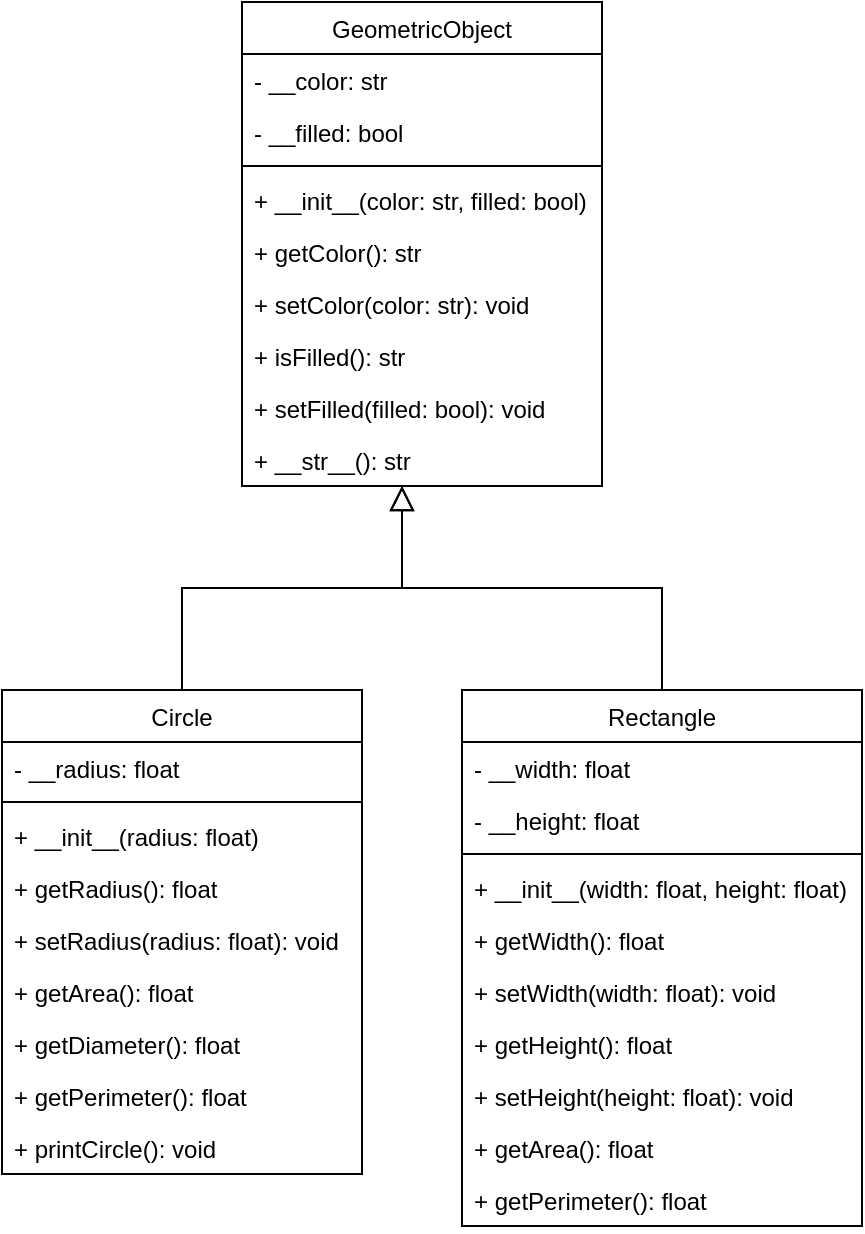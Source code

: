 <mxfile version="26.1.0" pages="3">
  <diagram id="C5RBs43oDa-KdzZeNtuy" name="Q1">
    <mxGraphModel dx="1017" dy="1379" grid="1" gridSize="10" guides="1" tooltips="1" connect="1" arrows="1" fold="1" page="1" pageScale="1" pageWidth="827" pageHeight="1169" math="0" shadow="0">
      <root>
        <mxCell id="WIyWlLk6GJQsqaUBKTNV-0" />
        <mxCell id="WIyWlLk6GJQsqaUBKTNV-1" parent="WIyWlLk6GJQsqaUBKTNV-0" />
        <mxCell id="zkfFHV4jXpPFQw0GAbJ--0" value="GeometricObject" style="swimlane;fontStyle=0;align=center;verticalAlign=top;childLayout=stackLayout;horizontal=1;startSize=26;horizontalStack=0;resizeParent=1;resizeLast=0;collapsible=1;marginBottom=0;rounded=0;shadow=0;strokeWidth=1;" parent="WIyWlLk6GJQsqaUBKTNV-1" vertex="1">
          <mxGeometry x="120" width="180" height="242" as="geometry">
            <mxRectangle x="230" y="140" width="160" height="26" as="alternateBounds" />
          </mxGeometry>
        </mxCell>
        <mxCell id="zkfFHV4jXpPFQw0GAbJ--1" value="- __color: str" style="text;align=left;verticalAlign=top;spacingLeft=4;spacingRight=4;overflow=hidden;rotatable=0;points=[[0,0.5],[1,0.5]];portConstraint=eastwest;" parent="zkfFHV4jXpPFQw0GAbJ--0" vertex="1">
          <mxGeometry y="26" width="180" height="26" as="geometry" />
        </mxCell>
        <mxCell id="zkfFHV4jXpPFQw0GAbJ--2" value="- __filled: bool" style="text;align=left;verticalAlign=top;spacingLeft=4;spacingRight=4;overflow=hidden;rotatable=0;points=[[0,0.5],[1,0.5]];portConstraint=eastwest;rounded=0;shadow=0;html=0;" parent="zkfFHV4jXpPFQw0GAbJ--0" vertex="1">
          <mxGeometry y="52" width="180" height="26" as="geometry" />
        </mxCell>
        <mxCell id="zkfFHV4jXpPFQw0GAbJ--4" value="" style="line;html=1;strokeWidth=1;align=left;verticalAlign=middle;spacingTop=-1;spacingLeft=3;spacingRight=3;rotatable=0;labelPosition=right;points=[];portConstraint=eastwest;" parent="zkfFHV4jXpPFQw0GAbJ--0" vertex="1">
          <mxGeometry y="78" width="180" height="8" as="geometry" />
        </mxCell>
        <mxCell id="zkfFHV4jXpPFQw0GAbJ--5" value="+ __init__(color: str, filled: bool)" style="text;align=left;verticalAlign=top;spacingLeft=4;spacingRight=4;overflow=hidden;rotatable=0;points=[[0,0.5],[1,0.5]];portConstraint=eastwest;" parent="zkfFHV4jXpPFQw0GAbJ--0" vertex="1">
          <mxGeometry y="86" width="180" height="26" as="geometry" />
        </mxCell>
        <mxCell id="Kl3JrEDzoz4abSpUZdc5-0" value="+ getColor(): str" style="text;align=left;verticalAlign=top;spacingLeft=4;spacingRight=4;overflow=hidden;rotatable=0;points=[[0,0.5],[1,0.5]];portConstraint=eastwest;" vertex="1" parent="zkfFHV4jXpPFQw0GAbJ--0">
          <mxGeometry y="112" width="180" height="26" as="geometry" />
        </mxCell>
        <mxCell id="Kl3JrEDzoz4abSpUZdc5-2" value="+ setColor(color: str): void" style="text;align=left;verticalAlign=top;spacingLeft=4;spacingRight=4;overflow=hidden;rotatable=0;points=[[0,0.5],[1,0.5]];portConstraint=eastwest;" vertex="1" parent="zkfFHV4jXpPFQw0GAbJ--0">
          <mxGeometry y="138" width="180" height="26" as="geometry" />
        </mxCell>
        <mxCell id="Kl3JrEDzoz4abSpUZdc5-3" value="+ isFilled(): str" style="text;align=left;verticalAlign=top;spacingLeft=4;spacingRight=4;overflow=hidden;rotatable=0;points=[[0,0.5],[1,0.5]];portConstraint=eastwest;" vertex="1" parent="zkfFHV4jXpPFQw0GAbJ--0">
          <mxGeometry y="164" width="180" height="26" as="geometry" />
        </mxCell>
        <mxCell id="Kl3JrEDzoz4abSpUZdc5-4" value="+ setFilled(filled: bool): void" style="text;align=left;verticalAlign=top;spacingLeft=4;spacingRight=4;overflow=hidden;rotatable=0;points=[[0,0.5],[1,0.5]];portConstraint=eastwest;" vertex="1" parent="zkfFHV4jXpPFQw0GAbJ--0">
          <mxGeometry y="190" width="180" height="26" as="geometry" />
        </mxCell>
        <mxCell id="Kl3JrEDzoz4abSpUZdc5-5" value="+ __str__(): str" style="text;align=left;verticalAlign=top;spacingLeft=4;spacingRight=4;overflow=hidden;rotatable=0;points=[[0,0.5],[1,0.5]];portConstraint=eastwest;" vertex="1" parent="zkfFHV4jXpPFQw0GAbJ--0">
          <mxGeometry y="216" width="180" height="26" as="geometry" />
        </mxCell>
        <mxCell id="zkfFHV4jXpPFQw0GAbJ--6" value="Circle" style="swimlane;fontStyle=0;align=center;verticalAlign=top;childLayout=stackLayout;horizontal=1;startSize=26;horizontalStack=0;resizeParent=1;resizeLast=0;collapsible=1;marginBottom=0;rounded=0;shadow=0;strokeWidth=1;" parent="WIyWlLk6GJQsqaUBKTNV-1" vertex="1">
          <mxGeometry y="344" width="180" height="242" as="geometry">
            <mxRectangle x="130" y="380" width="160" height="26" as="alternateBounds" />
          </mxGeometry>
        </mxCell>
        <mxCell id="zkfFHV4jXpPFQw0GAbJ--7" value="- __radius: float" style="text;align=left;verticalAlign=top;spacingLeft=4;spacingRight=4;overflow=hidden;rotatable=0;points=[[0,0.5],[1,0.5]];portConstraint=eastwest;" parent="zkfFHV4jXpPFQw0GAbJ--6" vertex="1">
          <mxGeometry y="26" width="180" height="26" as="geometry" />
        </mxCell>
        <mxCell id="zkfFHV4jXpPFQw0GAbJ--9" value="" style="line;html=1;strokeWidth=1;align=left;verticalAlign=middle;spacingTop=-1;spacingLeft=3;spacingRight=3;rotatable=0;labelPosition=right;points=[];portConstraint=eastwest;" parent="zkfFHV4jXpPFQw0GAbJ--6" vertex="1">
          <mxGeometry y="52" width="180" height="8" as="geometry" />
        </mxCell>
        <mxCell id="zkfFHV4jXpPFQw0GAbJ--11" value="+ __init__(radius: float)" style="text;align=left;verticalAlign=top;spacingLeft=4;spacingRight=4;overflow=hidden;rotatable=0;points=[[0,0.5],[1,0.5]];portConstraint=eastwest;" parent="zkfFHV4jXpPFQw0GAbJ--6" vertex="1">
          <mxGeometry y="60" width="180" height="26" as="geometry" />
        </mxCell>
        <mxCell id="Kl3JrEDzoz4abSpUZdc5-7" value="+ getRadius(): float" style="text;align=left;verticalAlign=top;spacingLeft=4;spacingRight=4;overflow=hidden;rotatable=0;points=[[0,0.5],[1,0.5]];portConstraint=eastwest;" vertex="1" parent="zkfFHV4jXpPFQw0GAbJ--6">
          <mxGeometry y="86" width="180" height="26" as="geometry" />
        </mxCell>
        <mxCell id="Kl3JrEDzoz4abSpUZdc5-8" value="+ setRadius(radius: float): void" style="text;align=left;verticalAlign=top;spacingLeft=4;spacingRight=4;overflow=hidden;rotatable=0;points=[[0,0.5],[1,0.5]];portConstraint=eastwest;" vertex="1" parent="zkfFHV4jXpPFQw0GAbJ--6">
          <mxGeometry y="112" width="180" height="26" as="geometry" />
        </mxCell>
        <mxCell id="Kl3JrEDzoz4abSpUZdc5-13" value="+ getArea(): float" style="text;align=left;verticalAlign=top;spacingLeft=4;spacingRight=4;overflow=hidden;rotatable=0;points=[[0,0.5],[1,0.5]];portConstraint=eastwest;" vertex="1" parent="zkfFHV4jXpPFQw0GAbJ--6">
          <mxGeometry y="138" width="180" height="26" as="geometry" />
        </mxCell>
        <mxCell id="Kl3JrEDzoz4abSpUZdc5-14" value="+ getDiameter(): float" style="text;align=left;verticalAlign=top;spacingLeft=4;spacingRight=4;overflow=hidden;rotatable=0;points=[[0,0.5],[1,0.5]];portConstraint=eastwest;" vertex="1" parent="zkfFHV4jXpPFQw0GAbJ--6">
          <mxGeometry y="164" width="180" height="26" as="geometry" />
        </mxCell>
        <mxCell id="Kl3JrEDzoz4abSpUZdc5-15" value="+ getPerimeter(): float" style="text;align=left;verticalAlign=top;spacingLeft=4;spacingRight=4;overflow=hidden;rotatable=0;points=[[0,0.5],[1,0.5]];portConstraint=eastwest;" vertex="1" parent="zkfFHV4jXpPFQw0GAbJ--6">
          <mxGeometry y="190" width="180" height="26" as="geometry" />
        </mxCell>
        <mxCell id="Kl3JrEDzoz4abSpUZdc5-16" value="+ printCircle(): void" style="text;align=left;verticalAlign=top;spacingLeft=4;spacingRight=4;overflow=hidden;rotatable=0;points=[[0,0.5],[1,0.5]];portConstraint=eastwest;" vertex="1" parent="zkfFHV4jXpPFQw0GAbJ--6">
          <mxGeometry y="216" width="180" height="26" as="geometry" />
        </mxCell>
        <mxCell id="zkfFHV4jXpPFQw0GAbJ--12" value="" style="endArrow=block;endSize=10;endFill=0;shadow=0;strokeWidth=1;rounded=0;curved=0;edgeStyle=elbowEdgeStyle;elbow=vertical;" parent="WIyWlLk6GJQsqaUBKTNV-1" source="zkfFHV4jXpPFQw0GAbJ--6" edge="1">
          <mxGeometry width="160" relative="1" as="geometry">
            <mxPoint x="100" y="187" as="sourcePoint" />
            <mxPoint x="200" y="242" as="targetPoint" />
          </mxGeometry>
        </mxCell>
        <mxCell id="zkfFHV4jXpPFQw0GAbJ--13" value="Rectangle" style="swimlane;fontStyle=0;align=center;verticalAlign=top;childLayout=stackLayout;horizontal=1;startSize=26;horizontalStack=0;resizeParent=1;resizeLast=0;collapsible=1;marginBottom=0;rounded=0;shadow=0;strokeWidth=1;" parent="WIyWlLk6GJQsqaUBKTNV-1" vertex="1">
          <mxGeometry x="230" y="344" width="200" height="268" as="geometry">
            <mxRectangle x="340" y="380" width="170" height="26" as="alternateBounds" />
          </mxGeometry>
        </mxCell>
        <mxCell id="zkfFHV4jXpPFQw0GAbJ--14" value="- __width: float" style="text;align=left;verticalAlign=top;spacingLeft=4;spacingRight=4;overflow=hidden;rotatable=0;points=[[0,0.5],[1,0.5]];portConstraint=eastwest;" parent="zkfFHV4jXpPFQw0GAbJ--13" vertex="1">
          <mxGeometry y="26" width="200" height="26" as="geometry" />
        </mxCell>
        <mxCell id="Kl3JrEDzoz4abSpUZdc5-6" value="- __height: float" style="text;align=left;verticalAlign=top;spacingLeft=4;spacingRight=4;overflow=hidden;rotatable=0;points=[[0,0.5],[1,0.5]];portConstraint=eastwest;" vertex="1" parent="zkfFHV4jXpPFQw0GAbJ--13">
          <mxGeometry y="52" width="200" height="26" as="geometry" />
        </mxCell>
        <mxCell id="zkfFHV4jXpPFQw0GAbJ--15" value="" style="line;html=1;strokeWidth=1;align=left;verticalAlign=middle;spacingTop=-1;spacingLeft=3;spacingRight=3;rotatable=0;labelPosition=right;points=[];portConstraint=eastwest;" parent="zkfFHV4jXpPFQw0GAbJ--13" vertex="1">
          <mxGeometry y="78" width="200" height="8" as="geometry" />
        </mxCell>
        <mxCell id="Kl3JrEDzoz4abSpUZdc5-17" value="+ __init__(width: float, height: float)" style="text;align=left;verticalAlign=top;spacingLeft=4;spacingRight=4;overflow=hidden;rotatable=0;points=[[0,0.5],[1,0.5]];portConstraint=eastwest;" vertex="1" parent="zkfFHV4jXpPFQw0GAbJ--13">
          <mxGeometry y="86" width="200" height="26" as="geometry" />
        </mxCell>
        <mxCell id="Kl3JrEDzoz4abSpUZdc5-27" value="+ getWidth(): float" style="text;align=left;verticalAlign=top;spacingLeft=4;spacingRight=4;overflow=hidden;rotatable=0;points=[[0,0.5],[1,0.5]];portConstraint=eastwest;" vertex="1" parent="zkfFHV4jXpPFQw0GAbJ--13">
          <mxGeometry y="112" width="200" height="26" as="geometry" />
        </mxCell>
        <mxCell id="Kl3JrEDzoz4abSpUZdc5-26" value="+ setWidth(width: float): void" style="text;align=left;verticalAlign=top;spacingLeft=4;spacingRight=4;overflow=hidden;rotatable=0;points=[[0,0.5],[1,0.5]];portConstraint=eastwest;" vertex="1" parent="zkfFHV4jXpPFQw0GAbJ--13">
          <mxGeometry y="138" width="200" height="26" as="geometry" />
        </mxCell>
        <mxCell id="Kl3JrEDzoz4abSpUZdc5-25" value="+ getHeight(): float" style="text;align=left;verticalAlign=top;spacingLeft=4;spacingRight=4;overflow=hidden;rotatable=0;points=[[0,0.5],[1,0.5]];portConstraint=eastwest;" vertex="1" parent="zkfFHV4jXpPFQw0GAbJ--13">
          <mxGeometry y="164" width="200" height="26" as="geometry" />
        </mxCell>
        <mxCell id="Kl3JrEDzoz4abSpUZdc5-24" value="+ setHeight(height: float): void" style="text;align=left;verticalAlign=top;spacingLeft=4;spacingRight=4;overflow=hidden;rotatable=0;points=[[0,0.5],[1,0.5]];portConstraint=eastwest;" vertex="1" parent="zkfFHV4jXpPFQw0GAbJ--13">
          <mxGeometry y="190" width="200" height="26" as="geometry" />
        </mxCell>
        <mxCell id="Kl3JrEDzoz4abSpUZdc5-23" value="+ getArea(): float" style="text;align=left;verticalAlign=top;spacingLeft=4;spacingRight=4;overflow=hidden;rotatable=0;points=[[0,0.5],[1,0.5]];portConstraint=eastwest;" vertex="1" parent="zkfFHV4jXpPFQw0GAbJ--13">
          <mxGeometry y="216" width="200" height="26" as="geometry" />
        </mxCell>
        <mxCell id="Kl3JrEDzoz4abSpUZdc5-22" value="+ getPerimeter(): float" style="text;align=left;verticalAlign=top;spacingLeft=4;spacingRight=4;overflow=hidden;rotatable=0;points=[[0,0.5],[1,0.5]];portConstraint=eastwest;" vertex="1" parent="zkfFHV4jXpPFQw0GAbJ--13">
          <mxGeometry y="242" width="200" height="26" as="geometry" />
        </mxCell>
        <mxCell id="zkfFHV4jXpPFQw0GAbJ--16" value="" style="endArrow=block;endSize=10;endFill=0;shadow=0;strokeWidth=1;rounded=0;curved=0;edgeStyle=elbowEdgeStyle;elbow=vertical;" parent="WIyWlLk6GJQsqaUBKTNV-1" source="zkfFHV4jXpPFQw0GAbJ--13" edge="1">
          <mxGeometry width="160" relative="1" as="geometry">
            <mxPoint x="110" y="357" as="sourcePoint" />
            <mxPoint x="200" y="242" as="targetPoint" />
          </mxGeometry>
        </mxCell>
      </root>
    </mxGraphModel>
  </diagram>
  <diagram name="Q2" id="-Fi8AN47Ip9jMEpi0cu9">
    <mxGraphModel dx="491" dy="666" grid="1" gridSize="10" guides="1" tooltips="1" connect="1" arrows="1" fold="1" page="1" pageScale="1" pageWidth="827" pageHeight="1169" math="0" shadow="0">
      <root>
        <mxCell id="yqd3-34KsXrBuHn0r26h-0" />
        <mxCell id="yqd3-34KsXrBuHn0r26h-1" parent="yqd3-34KsXrBuHn0r26h-0" />
        <mxCell id="bsCYRvxs1vrQFmv1n8R3-0" value="Client" style="rounded=0;whiteSpace=wrap;html=1;" vertex="1" parent="yqd3-34KsXrBuHn0r26h-1">
          <mxGeometry x="160" width="120" height="40" as="geometry" />
        </mxCell>
        <mxCell id="bsCYRvxs1vrQFmv1n8R3-1" value="EventManager" style="rounded=0;whiteSpace=wrap;html=1;" vertex="1" parent="yqd3-34KsXrBuHn0r26h-1">
          <mxGeometry x="160" y="80" width="120" height="40" as="geometry" />
        </mxCell>
        <mxCell id="bsCYRvxs1vrQFmv1n8R3-2" value="Hotelier" style="rounded=0;whiteSpace=wrap;html=1;" vertex="1" parent="yqd3-34KsXrBuHn0r26h-1">
          <mxGeometry y="80" width="120" height="40" as="geometry" />
        </mxCell>
        <mxCell id="bsCYRvxs1vrQFmv1n8R3-3" value="Florist" style="rounded=0;whiteSpace=wrap;html=1;" vertex="1" parent="yqd3-34KsXrBuHn0r26h-1">
          <mxGeometry x="80" y="160" width="120" height="40" as="geometry" />
        </mxCell>
        <mxCell id="bsCYRvxs1vrQFmv1n8R3-4" value="Caterer" style="rounded=0;whiteSpace=wrap;html=1;" vertex="1" parent="yqd3-34KsXrBuHn0r26h-1">
          <mxGeometry x="240" y="160" width="120" height="40" as="geometry" />
        </mxCell>
        <mxCell id="bsCYRvxs1vrQFmv1n8R3-5" value="Musician" style="rounded=0;whiteSpace=wrap;html=1;" vertex="1" parent="yqd3-34KsXrBuHn0r26h-1">
          <mxGeometry x="320" y="80" width="120" height="40" as="geometry" />
        </mxCell>
        <mxCell id="bsCYRvxs1vrQFmv1n8R3-6" value="" style="endArrow=open;html=1;rounded=0;dashed=1;endFill=0;entryX=0.5;entryY=1;entryDx=0;entryDy=0;exitX=0.5;exitY=0;exitDx=0;exitDy=0;" edge="1" parent="yqd3-34KsXrBuHn0r26h-1" source="bsCYRvxs1vrQFmv1n8R3-1" target="bsCYRvxs1vrQFmv1n8R3-0">
          <mxGeometry width="50" height="50" relative="1" as="geometry">
            <mxPoint x="180" y="190" as="sourcePoint" />
            <mxPoint x="230" y="140" as="targetPoint" />
          </mxGeometry>
        </mxCell>
        <mxCell id="bsCYRvxs1vrQFmv1n8R3-7" value="" style="endArrow=open;html=1;rounded=0;endFill=0;exitX=1;exitY=0.5;exitDx=0;exitDy=0;entryX=0;entryY=0.5;entryDx=0;entryDy=0;" edge="1" parent="yqd3-34KsXrBuHn0r26h-1" source="bsCYRvxs1vrQFmv1n8R3-1" target="bsCYRvxs1vrQFmv1n8R3-5">
          <mxGeometry width="50" height="50" relative="1" as="geometry">
            <mxPoint x="180" y="190" as="sourcePoint" />
            <mxPoint x="230" y="140" as="targetPoint" />
          </mxGeometry>
        </mxCell>
        <mxCell id="bsCYRvxs1vrQFmv1n8R3-9" value="" style="endArrow=open;html=1;rounded=0;endFill=0;exitX=0.75;exitY=1;exitDx=0;exitDy=0;entryX=0.5;entryY=0;entryDx=0;entryDy=0;" edge="1" parent="yqd3-34KsXrBuHn0r26h-1" source="bsCYRvxs1vrQFmv1n8R3-1" target="bsCYRvxs1vrQFmv1n8R3-4">
          <mxGeometry width="50" height="50" relative="1" as="geometry">
            <mxPoint x="290" y="110" as="sourcePoint" />
            <mxPoint x="330" y="110" as="targetPoint" />
          </mxGeometry>
        </mxCell>
        <mxCell id="bsCYRvxs1vrQFmv1n8R3-10" value="" style="endArrow=open;html=1;rounded=0;endFill=0;exitX=0.25;exitY=1;exitDx=0;exitDy=0;entryX=0.5;entryY=0;entryDx=0;entryDy=0;" edge="1" parent="yqd3-34KsXrBuHn0r26h-1" source="bsCYRvxs1vrQFmv1n8R3-1" target="bsCYRvxs1vrQFmv1n8R3-3">
          <mxGeometry width="50" height="50" relative="1" as="geometry">
            <mxPoint x="300" y="120" as="sourcePoint" />
            <mxPoint x="340" y="120" as="targetPoint" />
          </mxGeometry>
        </mxCell>
        <mxCell id="bsCYRvxs1vrQFmv1n8R3-11" value="" style="endArrow=open;html=1;rounded=0;endFill=0;exitX=0;exitY=0.5;exitDx=0;exitDy=0;entryX=1;entryY=0.5;entryDx=0;entryDy=0;" edge="1" parent="yqd3-34KsXrBuHn0r26h-1" source="bsCYRvxs1vrQFmv1n8R3-1" target="bsCYRvxs1vrQFmv1n8R3-2">
          <mxGeometry width="50" height="50" relative="1" as="geometry">
            <mxPoint x="200" y="130" as="sourcePoint" />
            <mxPoint x="150" y="170" as="targetPoint" />
          </mxGeometry>
        </mxCell>
      </root>
    </mxGraphModel>
  </diagram>
  <diagram name="Q3" id="ZqAIkKbS2Y_DjshFaYp_">
    <mxGraphModel dx="890" dy="1206" grid="1" gridSize="10" guides="1" tooltips="1" connect="1" arrows="1" fold="1" page="1" pageScale="1" pageWidth="1169" pageHeight="827" math="0" shadow="0">
      <root>
        <mxCell id="Ev6iGVmkK3YYcKwLbOBE-0" />
        <mxCell id="Ev6iGVmkK3YYcKwLbOBE-1" parent="Ev6iGVmkK3YYcKwLbOBE-0" />
        <mxCell id="Ev6iGVmkK3YYcKwLbOBE-2" value="Client" style="rounded=0;whiteSpace=wrap;html=1;" vertex="1" parent="Ev6iGVmkK3YYcKwLbOBE-1">
          <mxGeometry width="120" height="40" as="geometry" />
        </mxCell>
        <mxCell id="Ev6iGVmkK3YYcKwLbOBE-3" value="EventManager" style="rounded=0;whiteSpace=wrap;html=1;" vertex="1" parent="Ev6iGVmkK3YYcKwLbOBE-1">
          <mxGeometry x="160" width="120" height="40" as="geometry" />
        </mxCell>
        <mxCell id="Ev6iGVmkK3YYcKwLbOBE-4" value="Hotelier" style="rounded=0;whiteSpace=wrap;html=1;" vertex="1" parent="Ev6iGVmkK3YYcKwLbOBE-1">
          <mxGeometry x="320" width="120" height="40" as="geometry" />
        </mxCell>
        <mxCell id="Ev6iGVmkK3YYcKwLbOBE-5" value="Florist" style="rounded=0;whiteSpace=wrap;html=1;" vertex="1" parent="Ev6iGVmkK3YYcKwLbOBE-1">
          <mxGeometry x="480" width="120" height="40" as="geometry" />
        </mxCell>
        <mxCell id="Ev6iGVmkK3YYcKwLbOBE-6" value="Caterer" style="rounded=0;whiteSpace=wrap;html=1;" vertex="1" parent="Ev6iGVmkK3YYcKwLbOBE-1">
          <mxGeometry x="640" width="120" height="40" as="geometry" />
        </mxCell>
        <mxCell id="Ev6iGVmkK3YYcKwLbOBE-7" value="Musician" style="rounded=0;whiteSpace=wrap;html=1;" vertex="1" parent="Ev6iGVmkK3YYcKwLbOBE-1">
          <mxGeometry x="800" width="120" height="40" as="geometry" />
        </mxCell>
        <mxCell id="HU-tnhsHtpbTXPY-QrID-0" value="" style="endArrow=none;dashed=1;html=1;dashPattern=1 3;strokeWidth=2;rounded=0;entryX=0.5;entryY=1;entryDx=0;entryDy=0;" edge="1" parent="Ev6iGVmkK3YYcKwLbOBE-1" source="HU-tnhsHtpbTXPY-QrID-31" target="Ev6iGVmkK3YYcKwLbOBE-2">
          <mxGeometry width="50" height="50" relative="1" as="geometry">
            <mxPoint x="60" y="820" as="sourcePoint" />
            <mxPoint x="280" y="300" as="targetPoint" />
          </mxGeometry>
        </mxCell>
        <mxCell id="HU-tnhsHtpbTXPY-QrID-1" value="" style="endArrow=none;dashed=1;html=1;dashPattern=1 3;strokeWidth=2;rounded=0;entryX=0.5;entryY=1;entryDx=0;entryDy=0;" edge="1" parent="Ev6iGVmkK3YYcKwLbOBE-1" source="HU-tnhsHtpbTXPY-QrID-33">
          <mxGeometry width="50" height="50" relative="1" as="geometry">
            <mxPoint x="219.58" y="820" as="sourcePoint" />
            <mxPoint x="219.58" y="40" as="targetPoint" />
          </mxGeometry>
        </mxCell>
        <mxCell id="HU-tnhsHtpbTXPY-QrID-2" value="" style="endArrow=none;dashed=1;html=1;dashPattern=1 3;strokeWidth=2;rounded=0;entryX=0.5;entryY=1;entryDx=0;entryDy=0;" edge="1" parent="Ev6iGVmkK3YYcKwLbOBE-1" source="HU-tnhsHtpbTXPY-QrID-35">
          <mxGeometry width="50" height="50" relative="1" as="geometry">
            <mxPoint x="379.58" y="820" as="sourcePoint" />
            <mxPoint x="379.58" y="40" as="targetPoint" />
          </mxGeometry>
        </mxCell>
        <mxCell id="HU-tnhsHtpbTXPY-QrID-3" value="" style="endArrow=none;dashed=1;html=1;dashPattern=1 3;strokeWidth=2;rounded=0;entryX=0.5;entryY=1;entryDx=0;entryDy=0;" edge="1" parent="Ev6iGVmkK3YYcKwLbOBE-1">
          <mxGeometry width="50" height="50" relative="1" as="geometry">
            <mxPoint x="539.58" y="820" as="sourcePoint" />
            <mxPoint x="539.58" y="40" as="targetPoint" />
          </mxGeometry>
        </mxCell>
        <mxCell id="HU-tnhsHtpbTXPY-QrID-4" value="" style="endArrow=none;dashed=1;html=1;dashPattern=1 3;strokeWidth=2;rounded=0;entryX=0.5;entryY=1;entryDx=0;entryDy=0;" edge="1" parent="Ev6iGVmkK3YYcKwLbOBE-1" source="HU-tnhsHtpbTXPY-QrID-38">
          <mxGeometry width="50" height="50" relative="1" as="geometry">
            <mxPoint x="699.58" y="820" as="sourcePoint" />
            <mxPoint x="699.58" y="40" as="targetPoint" />
          </mxGeometry>
        </mxCell>
        <mxCell id="HU-tnhsHtpbTXPY-QrID-5" value="" style="endArrow=none;dashed=1;html=1;dashPattern=1 3;strokeWidth=2;rounded=0;entryX=0.5;entryY=1;entryDx=0;entryDy=0;" edge="1" parent="Ev6iGVmkK3YYcKwLbOBE-1">
          <mxGeometry width="50" height="50" relative="1" as="geometry">
            <mxPoint x="859.58" y="820" as="sourcePoint" />
            <mxPoint x="859.58" y="40" as="targetPoint" />
          </mxGeometry>
        </mxCell>
        <mxCell id="HU-tnhsHtpbTXPY-QrID-6" value="" style="endArrow=classic;html=1;rounded=0;" edge="1" parent="Ev6iGVmkK3YYcKwLbOBE-1">
          <mxGeometry width="50" height="50" relative="1" as="geometry">
            <mxPoint x="60" y="70" as="sourcePoint" />
            <mxPoint x="220" y="70" as="targetPoint" />
          </mxGeometry>
        </mxCell>
        <mxCell id="HU-tnhsHtpbTXPY-QrID-8" value="arrange()" style="text;html=1;align=center;verticalAlign=middle;whiteSpace=wrap;rounded=0;" vertex="1" parent="Ev6iGVmkK3YYcKwLbOBE-1">
          <mxGeometry x="60" y="40" width="160" height="30" as="geometry" />
        </mxCell>
        <mxCell id="HU-tnhsHtpbTXPY-QrID-9" value="" style="endArrow=classic;html=1;rounded=0;" edge="1" parent="Ev6iGVmkK3YYcKwLbOBE-1">
          <mxGeometry width="50" height="50" relative="1" as="geometry">
            <mxPoint x="220" y="100" as="sourcePoint" />
            <mxPoint x="380" y="100" as="targetPoint" />
          </mxGeometry>
        </mxCell>
        <mxCell id="HU-tnhsHtpbTXPY-QrID-10" value="bookHotel()" style="text;html=1;align=center;verticalAlign=middle;whiteSpace=wrap;rounded=0;" vertex="1" parent="Ev6iGVmkK3YYcKwLbOBE-1">
          <mxGeometry x="220" y="70" width="160" height="30" as="geometry" />
        </mxCell>
        <mxCell id="HU-tnhsHtpbTXPY-QrID-11" value="" style="endArrow=classic;html=1;rounded=0;entryX=1;entryY=1;entryDx=0;entryDy=0;" edge="1" parent="Ev6iGVmkK3YYcKwLbOBE-1" target="HU-tnhsHtpbTXPY-QrID-12">
          <mxGeometry width="50" height="50" relative="1" as="geometry">
            <mxPoint x="220" y="160" as="sourcePoint" />
            <mxPoint x="380" y="160" as="targetPoint" />
          </mxGeometry>
        </mxCell>
        <mxCell id="HU-tnhsHtpbTXPY-QrID-12" value="setFlowerRequirements()" style="text;html=1;align=center;verticalAlign=middle;whiteSpace=wrap;rounded=0;" vertex="1" parent="Ev6iGVmkK3YYcKwLbOBE-1">
          <mxGeometry x="220" y="130" width="320" height="30" as="geometry" />
        </mxCell>
        <mxCell id="HU-tnhsHtpbTXPY-QrID-13" value="" style="endArrow=classic;html=1;rounded=0;dashed=1;" edge="1" parent="Ev6iGVmkK3YYcKwLbOBE-1">
          <mxGeometry width="50" height="50" relative="1" as="geometry">
            <mxPoint x="380" y="130" as="sourcePoint" />
            <mxPoint x="220" y="130" as="targetPoint" />
          </mxGeometry>
        </mxCell>
        <mxCell id="HU-tnhsHtpbTXPY-QrID-14" value="&quot;Hotel is booked&quot;" style="text;html=1;align=center;verticalAlign=middle;whiteSpace=wrap;rounded=0;" vertex="1" parent="Ev6iGVmkK3YYcKwLbOBE-1">
          <mxGeometry x="220" y="100" width="160" height="30" as="geometry" />
        </mxCell>
        <mxCell id="HU-tnhsHtpbTXPY-QrID-16" value="" style="endArrow=classic;html=1;rounded=0;dashed=1;" edge="1" parent="Ev6iGVmkK3YYcKwLbOBE-1">
          <mxGeometry width="50" height="50" relative="1" as="geometry">
            <mxPoint x="540" y="190" as="sourcePoint" />
            <mxPoint x="220" y="190" as="targetPoint" />
          </mxGeometry>
        </mxCell>
        <mxCell id="HU-tnhsHtpbTXPY-QrID-17" value="&quot;Carnations, Roses and Lilies are to be used&quot;" style="text;html=1;align=center;verticalAlign=middle;whiteSpace=wrap;rounded=0;" vertex="1" parent="Ev6iGVmkK3YYcKwLbOBE-1">
          <mxGeometry x="220" y="160" width="320" height="30" as="geometry" />
        </mxCell>
        <mxCell id="HU-tnhsHtpbTXPY-QrID-18" value="" style="endArrow=classic;html=1;rounded=0;" edge="1" parent="Ev6iGVmkK3YYcKwLbOBE-1">
          <mxGeometry width="50" height="50" relative="1" as="geometry">
            <mxPoint x="220" y="220" as="sourcePoint" />
            <mxPoint x="700" y="220" as="targetPoint" />
          </mxGeometry>
        </mxCell>
        <mxCell id="HU-tnhsHtpbTXPY-QrID-19" value="setCuisine()" style="text;html=1;align=center;verticalAlign=middle;whiteSpace=wrap;rounded=0;" vertex="1" parent="Ev6iGVmkK3YYcKwLbOBE-1">
          <mxGeometry x="220" y="190" width="480" height="30" as="geometry" />
        </mxCell>
        <mxCell id="HU-tnhsHtpbTXPY-QrID-21" value="" style="endArrow=classic;html=1;rounded=0;dashed=1;" edge="1" parent="Ev6iGVmkK3YYcKwLbOBE-1">
          <mxGeometry width="50" height="50" relative="1" as="geometry">
            <mxPoint x="700" y="250" as="sourcePoint" />
            <mxPoint x="220" y="250" as="targetPoint" />
          </mxGeometry>
        </mxCell>
        <mxCell id="HU-tnhsHtpbTXPY-QrID-22" value="&quot;Chinese &amp;amp; Continental Cuisine will be served&quot;" style="text;html=1;align=center;verticalAlign=middle;whiteSpace=wrap;rounded=0;" vertex="1" parent="Ev6iGVmkK3YYcKwLbOBE-1">
          <mxGeometry x="220" y="220" width="480" height="30" as="geometry" />
        </mxCell>
        <mxCell id="HU-tnhsHtpbTXPY-QrID-24" value="" style="endArrow=classic;html=1;rounded=0;" edge="1" parent="Ev6iGVmkK3YYcKwLbOBE-1">
          <mxGeometry width="50" height="50" relative="1" as="geometry">
            <mxPoint x="220" y="280" as="sourcePoint" />
            <mxPoint x="860" y="280" as="targetPoint" />
          </mxGeometry>
        </mxCell>
        <mxCell id="HU-tnhsHtpbTXPY-QrID-25" value="setMusicType()" style="text;html=1;align=center;verticalAlign=middle;whiteSpace=wrap;rounded=0;" vertex="1" parent="Ev6iGVmkK3YYcKwLbOBE-1">
          <mxGeometry x="220" y="250" width="640" height="30" as="geometry" />
        </mxCell>
        <mxCell id="HU-tnhsHtpbTXPY-QrID-26" value="" style="endArrow=classic;html=1;rounded=0;dashed=1;" edge="1" parent="Ev6iGVmkK3YYcKwLbOBE-1">
          <mxGeometry width="50" height="50" relative="1" as="geometry">
            <mxPoint x="860" y="310" as="sourcePoint" />
            <mxPoint x="220" y="310" as="targetPoint" />
          </mxGeometry>
        </mxCell>
        <mxCell id="HU-tnhsHtpbTXPY-QrID-27" value="&quot;Jazz and Classical will be played&quot;" style="text;html=1;align=center;verticalAlign=middle;whiteSpace=wrap;rounded=0;" vertex="1" parent="Ev6iGVmkK3YYcKwLbOBE-1">
          <mxGeometry x="220" y="280" width="640" height="30" as="geometry" />
        </mxCell>
        <mxCell id="HU-tnhsHtpbTXPY-QrID-29" value="" style="endArrow=classic;html=1;rounded=0;dashed=1;" edge="1" parent="Ev6iGVmkK3YYcKwLbOBE-1">
          <mxGeometry width="50" height="50" relative="1" as="geometry">
            <mxPoint x="220" y="340" as="sourcePoint" />
            <mxPoint x="60" y="340" as="targetPoint" />
          </mxGeometry>
        </mxCell>
        <mxCell id="HU-tnhsHtpbTXPY-QrID-30" value="&quot;Good news, we are all set&quot;" style="text;html=1;align=center;verticalAlign=middle;whiteSpace=wrap;rounded=0;" vertex="1" parent="Ev6iGVmkK3YYcKwLbOBE-1">
          <mxGeometry x="60" y="310" width="160" height="30" as="geometry" />
        </mxCell>
        <mxCell id="HU-tnhsHtpbTXPY-QrID-32" value="" style="endArrow=none;dashed=1;html=1;dashPattern=1 3;strokeWidth=2;rounded=0;entryX=0.5;entryY=0;entryDx=0;entryDy=0;" edge="1" parent="Ev6iGVmkK3YYcKwLbOBE-1" target="HU-tnhsHtpbTXPY-QrID-31">
          <mxGeometry width="50" height="50" relative="1" as="geometry">
            <mxPoint x="60" y="820" as="sourcePoint" />
            <mxPoint x="60" y="40" as="targetPoint" />
          </mxGeometry>
        </mxCell>
        <mxCell id="HU-tnhsHtpbTXPY-QrID-31" value="" style="rounded=0;whiteSpace=wrap;html=1;strokeColor=#6c8ebf;fillColor=#00FFFF;opacity=60;" vertex="1" parent="Ev6iGVmkK3YYcKwLbOBE-1">
          <mxGeometry x="55" y="40" width="10" height="310" as="geometry" />
        </mxCell>
        <mxCell id="HU-tnhsHtpbTXPY-QrID-34" value="" style="endArrow=none;dashed=1;html=1;dashPattern=1 3;strokeWidth=2;rounded=0;entryX=0.5;entryY=1;entryDx=0;entryDy=0;" edge="1" parent="Ev6iGVmkK3YYcKwLbOBE-1" target="HU-tnhsHtpbTXPY-QrID-33">
          <mxGeometry width="50" height="50" relative="1" as="geometry">
            <mxPoint x="219.58" y="820" as="sourcePoint" />
            <mxPoint x="219.58" y="40" as="targetPoint" />
          </mxGeometry>
        </mxCell>
        <mxCell id="HU-tnhsHtpbTXPY-QrID-33" value="" style="rounded=0;whiteSpace=wrap;html=1;strokeColor=#6c8ebf;fillColor=#00FFFF;opacity=60;" vertex="1" parent="Ev6iGVmkK3YYcKwLbOBE-1">
          <mxGeometry x="215" y="60" width="10" height="290" as="geometry" />
        </mxCell>
        <mxCell id="HU-tnhsHtpbTXPY-QrID-36" value="" style="endArrow=none;dashed=1;html=1;dashPattern=1 3;strokeWidth=2;rounded=0;entryX=0.5;entryY=1;entryDx=0;entryDy=0;" edge="1" parent="Ev6iGVmkK3YYcKwLbOBE-1" target="HU-tnhsHtpbTXPY-QrID-35">
          <mxGeometry width="50" height="50" relative="1" as="geometry">
            <mxPoint x="379.58" y="820" as="sourcePoint" />
            <mxPoint x="379.58" y="40" as="targetPoint" />
          </mxGeometry>
        </mxCell>
        <mxCell id="HU-tnhsHtpbTXPY-QrID-35" value="" style="rounded=0;whiteSpace=wrap;html=1;strokeColor=#6c8ebf;fillColor=#00FFFF;opacity=60;" vertex="1" parent="Ev6iGVmkK3YYcKwLbOBE-1">
          <mxGeometry x="375" y="90" width="10" height="50" as="geometry" />
        </mxCell>
        <mxCell id="HU-tnhsHtpbTXPY-QrID-37" value="" style="rounded=0;whiteSpace=wrap;html=1;strokeColor=#6c8ebf;fillColor=#00FFFF;opacity=60;" vertex="1" parent="Ev6iGVmkK3YYcKwLbOBE-1">
          <mxGeometry x="535" y="150" width="10" height="50" as="geometry" />
        </mxCell>
        <mxCell id="HU-tnhsHtpbTXPY-QrID-39" value="" style="endArrow=none;dashed=1;html=1;dashPattern=1 3;strokeWidth=2;rounded=0;entryX=0.5;entryY=1;entryDx=0;entryDy=0;" edge="1" parent="Ev6iGVmkK3YYcKwLbOBE-1" target="HU-tnhsHtpbTXPY-QrID-38">
          <mxGeometry width="50" height="50" relative="1" as="geometry">
            <mxPoint x="699.58" y="820" as="sourcePoint" />
            <mxPoint x="699.58" y="40" as="targetPoint" />
          </mxGeometry>
        </mxCell>
        <mxCell id="HU-tnhsHtpbTXPY-QrID-38" value="" style="rounded=0;whiteSpace=wrap;html=1;strokeColor=#6c8ebf;fillColor=#00FFFF;opacity=60;" vertex="1" parent="Ev6iGVmkK3YYcKwLbOBE-1">
          <mxGeometry x="695" y="210" width="10" height="50" as="geometry" />
        </mxCell>
        <mxCell id="HU-tnhsHtpbTXPY-QrID-40" value="" style="rounded=0;whiteSpace=wrap;html=1;strokeColor=#6c8ebf;fillColor=#00FFFF;opacity=60;" vertex="1" parent="Ev6iGVmkK3YYcKwLbOBE-1">
          <mxGeometry x="855" y="270" width="10" height="50" as="geometry" />
        </mxCell>
      </root>
    </mxGraphModel>
  </diagram>
</mxfile>
